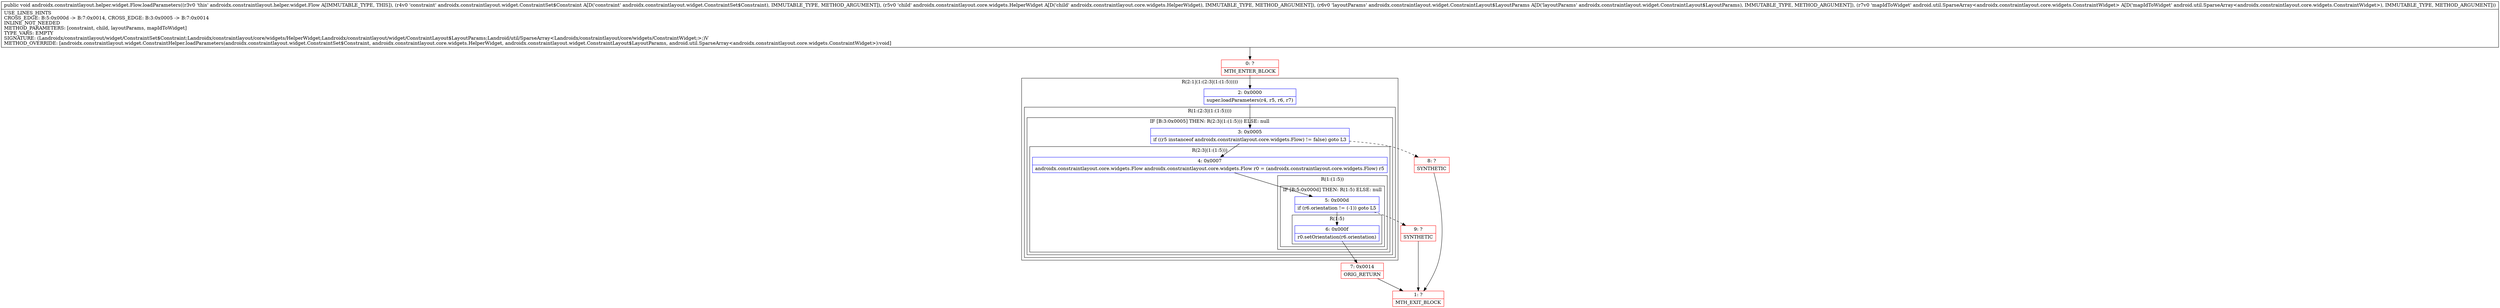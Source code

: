 digraph "CFG forandroidx.constraintlayout.helper.widget.Flow.loadParameters(Landroidx\/constraintlayout\/widget\/ConstraintSet$Constraint;Landroidx\/constraintlayout\/core\/widgets\/HelperWidget;Landroidx\/constraintlayout\/widget\/ConstraintLayout$LayoutParams;Landroid\/util\/SparseArray;)V" {
subgraph cluster_Region_1505718290 {
label = "R(2:1|(1:(2:3|(1:(1:5)))))";
node [shape=record,color=blue];
Node_2 [shape=record,label="{2\:\ 0x0000|super.loadParameters(r4, r5, r6, r7)\l}"];
subgraph cluster_Region_1584923641 {
label = "R(1:(2:3|(1:(1:5))))";
node [shape=record,color=blue];
subgraph cluster_IfRegion_1847969179 {
label = "IF [B:3:0x0005] THEN: R(2:3|(1:(1:5))) ELSE: null";
node [shape=record,color=blue];
Node_3 [shape=record,label="{3\:\ 0x0005|if ((r5 instanceof androidx.constraintlayout.core.widgets.Flow) != false) goto L3\l}"];
subgraph cluster_Region_89899149 {
label = "R(2:3|(1:(1:5)))";
node [shape=record,color=blue];
Node_4 [shape=record,label="{4\:\ 0x0007|androidx.constraintlayout.core.widgets.Flow androidx.constraintlayout.core.widgets.Flow r0 = (androidx.constraintlayout.core.widgets.Flow) r5\l}"];
subgraph cluster_Region_344396554 {
label = "R(1:(1:5))";
node [shape=record,color=blue];
subgraph cluster_IfRegion_916115048 {
label = "IF [B:5:0x000d] THEN: R(1:5) ELSE: null";
node [shape=record,color=blue];
Node_5 [shape=record,label="{5\:\ 0x000d|if (r6.orientation != (\-1)) goto L5\l}"];
subgraph cluster_Region_470344594 {
label = "R(1:5)";
node [shape=record,color=blue];
Node_6 [shape=record,label="{6\:\ 0x000f|r0.setOrientation(r6.orientation)\l}"];
}
}
}
}
}
}
}
Node_0 [shape=record,color=red,label="{0\:\ ?|MTH_ENTER_BLOCK\l}"];
Node_7 [shape=record,color=red,label="{7\:\ 0x0014|ORIG_RETURN\l}"];
Node_1 [shape=record,color=red,label="{1\:\ ?|MTH_EXIT_BLOCK\l}"];
Node_9 [shape=record,color=red,label="{9\:\ ?|SYNTHETIC\l}"];
Node_8 [shape=record,color=red,label="{8\:\ ?|SYNTHETIC\l}"];
MethodNode[shape=record,label="{public void androidx.constraintlayout.helper.widget.Flow.loadParameters((r3v0 'this' androidx.constraintlayout.helper.widget.Flow A[IMMUTABLE_TYPE, THIS]), (r4v0 'constraint' androidx.constraintlayout.widget.ConstraintSet$Constraint A[D('constraint' androidx.constraintlayout.widget.ConstraintSet$Constraint), IMMUTABLE_TYPE, METHOD_ARGUMENT]), (r5v0 'child' androidx.constraintlayout.core.widgets.HelperWidget A[D('child' androidx.constraintlayout.core.widgets.HelperWidget), IMMUTABLE_TYPE, METHOD_ARGUMENT]), (r6v0 'layoutParams' androidx.constraintlayout.widget.ConstraintLayout$LayoutParams A[D('layoutParams' androidx.constraintlayout.widget.ConstraintLayout$LayoutParams), IMMUTABLE_TYPE, METHOD_ARGUMENT]), (r7v0 'mapIdToWidget' android.util.SparseArray\<androidx.constraintlayout.core.widgets.ConstraintWidget\> A[D('mapIdToWidget' android.util.SparseArray\<androidx.constraintlayout.core.widgets.ConstraintWidget\>), IMMUTABLE_TYPE, METHOD_ARGUMENT]))  | USE_LINES_HINTS\lCROSS_EDGE: B:5:0x000d \-\> B:7:0x0014, CROSS_EDGE: B:3:0x0005 \-\> B:7:0x0014\lINLINE_NOT_NEEDED\lMETHOD_PARAMETERS: [constraint, child, layoutParams, mapIdToWidget]\lTYPE_VARS: EMPTY\lSIGNATURE: (Landroidx\/constraintlayout\/widget\/ConstraintSet$Constraint;Landroidx\/constraintlayout\/core\/widgets\/HelperWidget;Landroidx\/constraintlayout\/widget\/ConstraintLayout$LayoutParams;Landroid\/util\/SparseArray\<Landroidx\/constraintlayout\/core\/widgets\/ConstraintWidget;\>;)V\lMETHOD_OVERRIDE: [androidx.constraintlayout.widget.ConstraintHelper.loadParameters(androidx.constraintlayout.widget.ConstraintSet$Constraint, androidx.constraintlayout.core.widgets.HelperWidget, androidx.constraintlayout.widget.ConstraintLayout$LayoutParams, android.util.SparseArray\<androidx.constraintlayout.core.widgets.ConstraintWidget\>):void]\l}"];
MethodNode -> Node_0;Node_2 -> Node_3;
Node_3 -> Node_4;
Node_3 -> Node_8[style=dashed];
Node_4 -> Node_5;
Node_5 -> Node_6;
Node_5 -> Node_9[style=dashed];
Node_6 -> Node_7;
Node_0 -> Node_2;
Node_7 -> Node_1;
Node_9 -> Node_1;
Node_8 -> Node_1;
}

